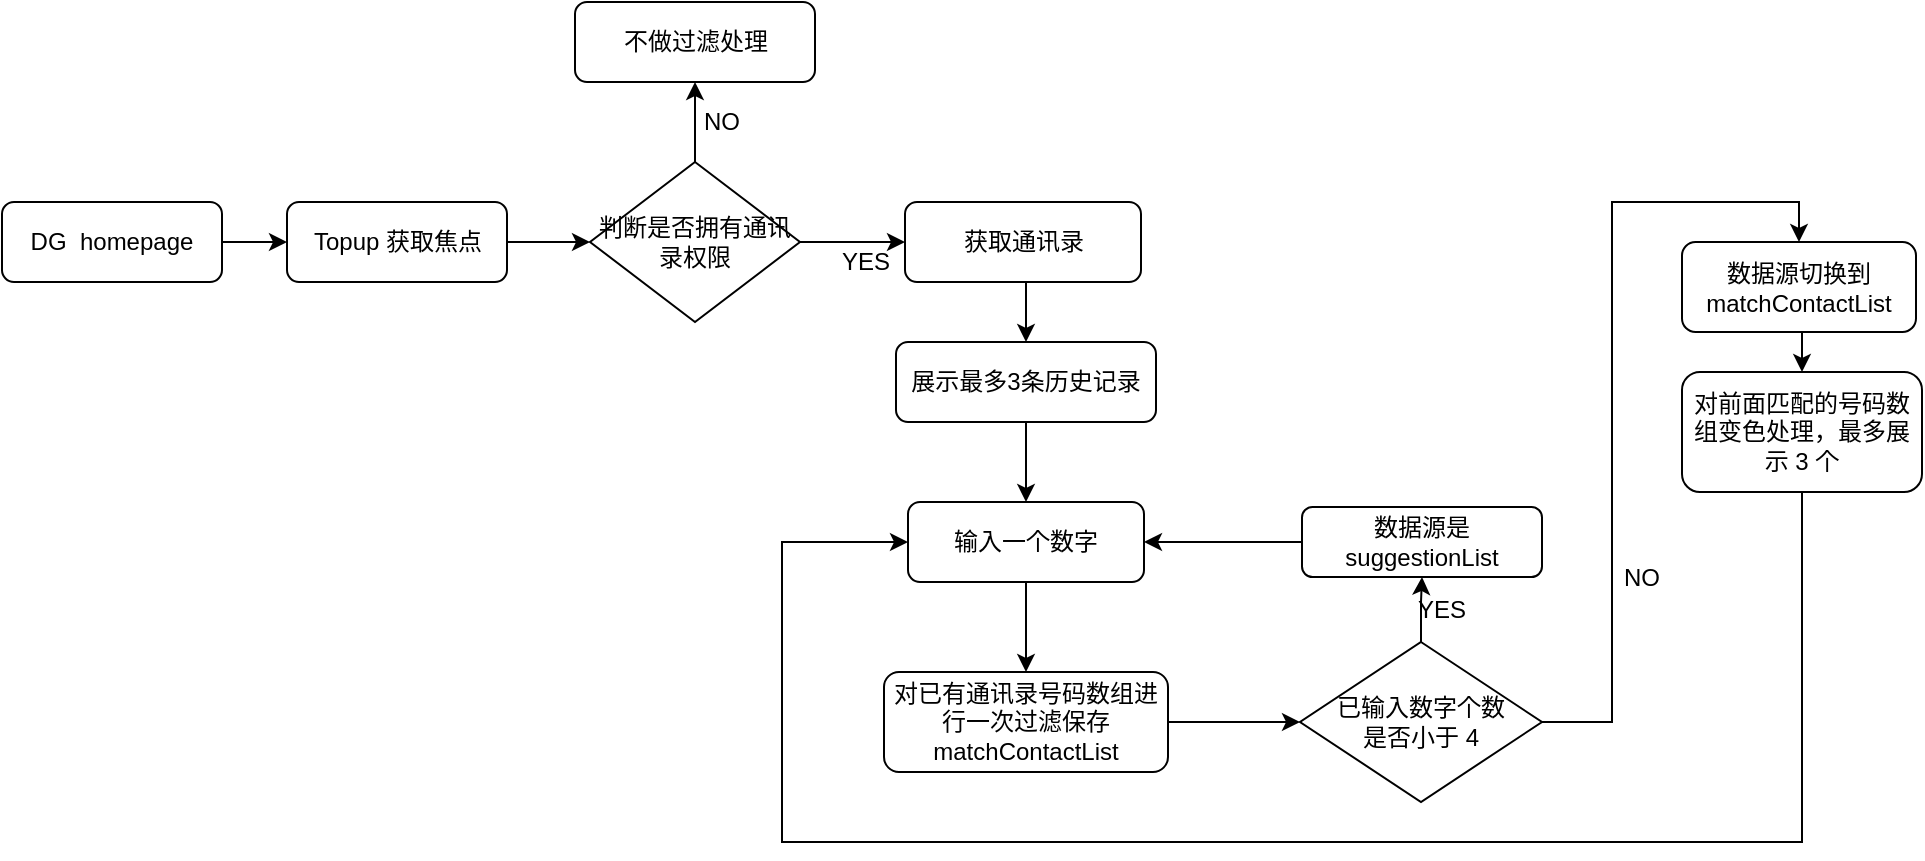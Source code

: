 <mxfile version="12.3.9" type="github" pages="1">
  <diagram id="zlUfGWhfjDobWCDwf9dy" name="Page-1">
    <mxGraphModel dx="1433" dy="703" grid="1" gridSize="10" guides="1" tooltips="1" connect="1" arrows="1" fold="1" page="1" pageScale="1" pageWidth="3300" pageHeight="4681" math="0" shadow="0">
      <root>
        <mxCell id="0"/>
        <mxCell id="1" parent="0"/>
        <mxCell id="m0gbpI_5d1wNIK0egZ-h-80" style="edgeStyle=orthogonalEdgeStyle;rounded=0;orthogonalLoop=1;jettySize=auto;html=1;exitX=1;exitY=0.5;exitDx=0;exitDy=0;entryX=0;entryY=0.5;entryDx=0;entryDy=0;" edge="1" parent="1" source="m0gbpI_5d1wNIK0egZ-h-1" target="m0gbpI_5d1wNIK0egZ-h-3">
          <mxGeometry relative="1" as="geometry"/>
        </mxCell>
        <mxCell id="m0gbpI_5d1wNIK0egZ-h-1" value="DG &amp;nbsp;homepage" style="rounded=1;whiteSpace=wrap;html=1;" vertex="1" parent="1">
          <mxGeometry x="80" y="290" width="110" height="40" as="geometry"/>
        </mxCell>
        <mxCell id="m0gbpI_5d1wNIK0egZ-h-81" style="edgeStyle=orthogonalEdgeStyle;rounded=0;orthogonalLoop=1;jettySize=auto;html=1;exitX=1;exitY=0.5;exitDx=0;exitDy=0;entryX=0;entryY=0.5;entryDx=0;entryDy=0;" edge="1" parent="1" source="m0gbpI_5d1wNIK0egZ-h-3" target="m0gbpI_5d1wNIK0egZ-h-62">
          <mxGeometry relative="1" as="geometry"/>
        </mxCell>
        <mxCell id="m0gbpI_5d1wNIK0egZ-h-3" value="Topup 获取焦点" style="rounded=1;whiteSpace=wrap;html=1;" vertex="1" parent="1">
          <mxGeometry x="222.5" y="290" width="110" height="40" as="geometry"/>
        </mxCell>
        <mxCell id="m0gbpI_5d1wNIK0egZ-h-50" style="edgeStyle=orthogonalEdgeStyle;rounded=0;orthogonalLoop=1;jettySize=auto;html=1;exitX=0.5;exitY=1;exitDx=0;exitDy=0;entryX=0.5;entryY=0;entryDx=0;entryDy=0;" edge="1" parent="1" source="m0gbpI_5d1wNIK0egZ-h-34" target="m0gbpI_5d1wNIK0egZ-h-40">
          <mxGeometry relative="1" as="geometry"/>
        </mxCell>
        <mxCell id="m0gbpI_5d1wNIK0egZ-h-34" value="展示最多3条历史记录" style="rounded=1;whiteSpace=wrap;html=1;" vertex="1" parent="1">
          <mxGeometry x="527" y="360" width="130" height="40" as="geometry"/>
        </mxCell>
        <mxCell id="m0gbpI_5d1wNIK0egZ-h-36" value="YES" style="text;html=1;strokeColor=none;fillColor=none;align=center;verticalAlign=middle;whiteSpace=wrap;rounded=0;" vertex="1" parent="1">
          <mxGeometry x="491.5" y="310" width="40" height="20" as="geometry"/>
        </mxCell>
        <mxCell id="m0gbpI_5d1wNIK0egZ-h-73" style="edgeStyle=orthogonalEdgeStyle;rounded=0;orthogonalLoop=1;jettySize=auto;html=1;exitX=0.5;exitY=1;exitDx=0;exitDy=0;entryX=0.5;entryY=0;entryDx=0;entryDy=0;" edge="1" parent="1" source="m0gbpI_5d1wNIK0egZ-h-40" target="m0gbpI_5d1wNIK0egZ-h-52">
          <mxGeometry relative="1" as="geometry"/>
        </mxCell>
        <mxCell id="m0gbpI_5d1wNIK0egZ-h-40" value="输入一个数字" style="rounded=1;whiteSpace=wrap;html=1;" vertex="1" parent="1">
          <mxGeometry x="533" y="440" width="118" height="40" as="geometry"/>
        </mxCell>
        <mxCell id="m0gbpI_5d1wNIK0egZ-h-57" style="edgeStyle=orthogonalEdgeStyle;rounded=0;orthogonalLoop=1;jettySize=auto;html=1;entryX=0.5;entryY=1;entryDx=0;entryDy=0;" edge="1" parent="1" source="m0gbpI_5d1wNIK0egZ-h-43" target="m0gbpI_5d1wNIK0egZ-h-56">
          <mxGeometry relative="1" as="geometry"/>
        </mxCell>
        <mxCell id="m0gbpI_5d1wNIK0egZ-h-59" style="edgeStyle=orthogonalEdgeStyle;rounded=0;orthogonalLoop=1;jettySize=auto;html=1;entryX=0.5;entryY=0;entryDx=0;entryDy=0;" edge="1" parent="1" source="m0gbpI_5d1wNIK0egZ-h-43" target="m0gbpI_5d1wNIK0egZ-h-55">
          <mxGeometry relative="1" as="geometry"/>
        </mxCell>
        <mxCell id="m0gbpI_5d1wNIK0egZ-h-43" value="已输入数字个数&lt;br&gt;是否小于 4" style="rhombus;whiteSpace=wrap;html=1;" vertex="1" parent="1">
          <mxGeometry x="729" y="510" width="121" height="80" as="geometry"/>
        </mxCell>
        <mxCell id="m0gbpI_5d1wNIK0egZ-h-44" value="NO" style="text;html=1;strokeColor=none;fillColor=none;align=center;verticalAlign=middle;whiteSpace=wrap;rounded=0;" vertex="1" parent="1">
          <mxGeometry x="880" y="467.5" width="40" height="20" as="geometry"/>
        </mxCell>
        <mxCell id="m0gbpI_5d1wNIK0egZ-h-51" value="YES" style="text;html=1;strokeColor=none;fillColor=none;align=center;verticalAlign=middle;whiteSpace=wrap;rounded=0;" vertex="1" parent="1">
          <mxGeometry x="780" y="484" width="40" height="20" as="geometry"/>
        </mxCell>
        <mxCell id="m0gbpI_5d1wNIK0egZ-h-84" style="edgeStyle=orthogonalEdgeStyle;rounded=0;orthogonalLoop=1;jettySize=auto;html=1;exitX=1;exitY=0.5;exitDx=0;exitDy=0;entryX=0;entryY=0.5;entryDx=0;entryDy=0;" edge="1" parent="1" source="m0gbpI_5d1wNIK0egZ-h-52" target="m0gbpI_5d1wNIK0egZ-h-43">
          <mxGeometry relative="1" as="geometry"/>
        </mxCell>
        <mxCell id="m0gbpI_5d1wNIK0egZ-h-52" value="对已有通讯录号码数组进行一次过滤保存 matchContactList" style="rounded=1;whiteSpace=wrap;html=1;" vertex="1" parent="1">
          <mxGeometry x="521" y="525" width="142" height="50" as="geometry"/>
        </mxCell>
        <mxCell id="m0gbpI_5d1wNIK0egZ-h-61" style="edgeStyle=orthogonalEdgeStyle;rounded=0;orthogonalLoop=1;jettySize=auto;html=1;exitX=0.5;exitY=1;exitDx=0;exitDy=0;entryX=0.5;entryY=0;entryDx=0;entryDy=0;" edge="1" parent="1" source="m0gbpI_5d1wNIK0egZ-h-55" target="m0gbpI_5d1wNIK0egZ-h-60">
          <mxGeometry relative="1" as="geometry"/>
        </mxCell>
        <mxCell id="m0gbpI_5d1wNIK0egZ-h-55" value="数据源切换到&lt;br&gt;matchContactList" style="rounded=1;whiteSpace=wrap;html=1;" vertex="1" parent="1">
          <mxGeometry x="920" y="310" width="117" height="45" as="geometry"/>
        </mxCell>
        <mxCell id="m0gbpI_5d1wNIK0egZ-h-86" style="edgeStyle=orthogonalEdgeStyle;rounded=0;orthogonalLoop=1;jettySize=auto;html=1;" edge="1" parent="1" source="m0gbpI_5d1wNIK0egZ-h-56" target="m0gbpI_5d1wNIK0egZ-h-40">
          <mxGeometry relative="1" as="geometry"/>
        </mxCell>
        <mxCell id="m0gbpI_5d1wNIK0egZ-h-56" value="数据源是 suggestionList" style="rounded=1;whiteSpace=wrap;html=1;" vertex="1" parent="1">
          <mxGeometry x="730" y="442.5" width="120" height="35" as="geometry"/>
        </mxCell>
        <mxCell id="m0gbpI_5d1wNIK0egZ-h-88" style="edgeStyle=orthogonalEdgeStyle;rounded=0;orthogonalLoop=1;jettySize=auto;html=1;entryX=0;entryY=0.5;entryDx=0;entryDy=0;" edge="1" parent="1" source="m0gbpI_5d1wNIK0egZ-h-60" target="m0gbpI_5d1wNIK0egZ-h-40">
          <mxGeometry relative="1" as="geometry">
            <Array as="points">
              <mxPoint x="980" y="610"/>
              <mxPoint x="470" y="610"/>
              <mxPoint x="470" y="460"/>
            </Array>
          </mxGeometry>
        </mxCell>
        <mxCell id="m0gbpI_5d1wNIK0egZ-h-60" value="对前面匹配的号码数组变色处理，最多展示 3 个" style="rounded=1;whiteSpace=wrap;html=1;" vertex="1" parent="1">
          <mxGeometry x="920" y="375" width="120" height="60" as="geometry"/>
        </mxCell>
        <mxCell id="m0gbpI_5d1wNIK0egZ-h-70" style="edgeStyle=orthogonalEdgeStyle;rounded=0;orthogonalLoop=1;jettySize=auto;html=1;" edge="1" parent="1" source="m0gbpI_5d1wNIK0egZ-h-62" target="m0gbpI_5d1wNIK0egZ-h-66">
          <mxGeometry relative="1" as="geometry"/>
        </mxCell>
        <mxCell id="m0gbpI_5d1wNIK0egZ-h-83" style="edgeStyle=orthogonalEdgeStyle;rounded=0;orthogonalLoop=1;jettySize=auto;html=1;exitX=1;exitY=0.5;exitDx=0;exitDy=0;entryX=0;entryY=0.5;entryDx=0;entryDy=0;" edge="1" parent="1" source="m0gbpI_5d1wNIK0egZ-h-62" target="m0gbpI_5d1wNIK0egZ-h-77">
          <mxGeometry relative="1" as="geometry"/>
        </mxCell>
        <mxCell id="m0gbpI_5d1wNIK0egZ-h-62" value="判断是否拥有通讯录权限&lt;span style=&quot;color: rgba(0 , 0 , 0 , 0) ; font-family: monospace ; font-size: 0px ; white-space: nowrap&quot;&gt;%3CmxGraphModel%3E%3Croot%3E%3CmxCell%20id%3D%220%22%2F%3E%3CmxCell%20id%3D%221%22%20parent%3D%220%22%2F%3E%3CmxCell%20id%3D%222%22%20value%3D%22%E6%98%AF%E5%90%A6%E6%9C%89%E5%8E%86%E5%8F%B2%E8%AE%B0%E5%BD%95%26amp%3Bnbsp%3B%26lt%3Bbr%26gt%3BsuggestionList%22%20style%3D%22rhombus%3BwhiteSpace%3Dwrap%3Bhtml%3D1%3B%22%20vertex%3D%221%22%20parent%3D%221%22%3E%3CmxGeometry%20x%3D%22392.5%22%20y%3D%22130%22%20width%3D%22105%22%20height%3D%2280%22%20as%3D%22geometry%22%2F%3E%3C%2FmxCell%3E%3C%2Froot%3E%3C%2FmxGraphModel%3E&lt;/span&gt;" style="rhombus;whiteSpace=wrap;html=1;" vertex="1" parent="1">
          <mxGeometry x="374" y="270" width="105" height="80" as="geometry"/>
        </mxCell>
        <mxCell id="m0gbpI_5d1wNIK0egZ-h-66" value="不做过滤处理" style="rounded=1;whiteSpace=wrap;html=1;" vertex="1" parent="1">
          <mxGeometry x="366.5" y="190" width="120" height="40" as="geometry"/>
        </mxCell>
        <mxCell id="m0gbpI_5d1wNIK0egZ-h-68" value="NO" style="text;html=1;strokeColor=none;fillColor=none;align=center;verticalAlign=middle;whiteSpace=wrap;rounded=0;" vertex="1" parent="1">
          <mxGeometry x="420" y="240" width="40" height="20" as="geometry"/>
        </mxCell>
        <mxCell id="m0gbpI_5d1wNIK0egZ-h-79" style="edgeStyle=orthogonalEdgeStyle;rounded=0;orthogonalLoop=1;jettySize=auto;html=1;exitX=0.5;exitY=1;exitDx=0;exitDy=0;entryX=0.5;entryY=0;entryDx=0;entryDy=0;" edge="1" parent="1" source="m0gbpI_5d1wNIK0egZ-h-77" target="m0gbpI_5d1wNIK0egZ-h-34">
          <mxGeometry relative="1" as="geometry"/>
        </mxCell>
        <mxCell id="m0gbpI_5d1wNIK0egZ-h-77" value="获取通讯录" style="rounded=1;whiteSpace=wrap;html=1;" vertex="1" parent="1">
          <mxGeometry x="531.5" y="290" width="118" height="40" as="geometry"/>
        </mxCell>
      </root>
    </mxGraphModel>
  </diagram>
</mxfile>

